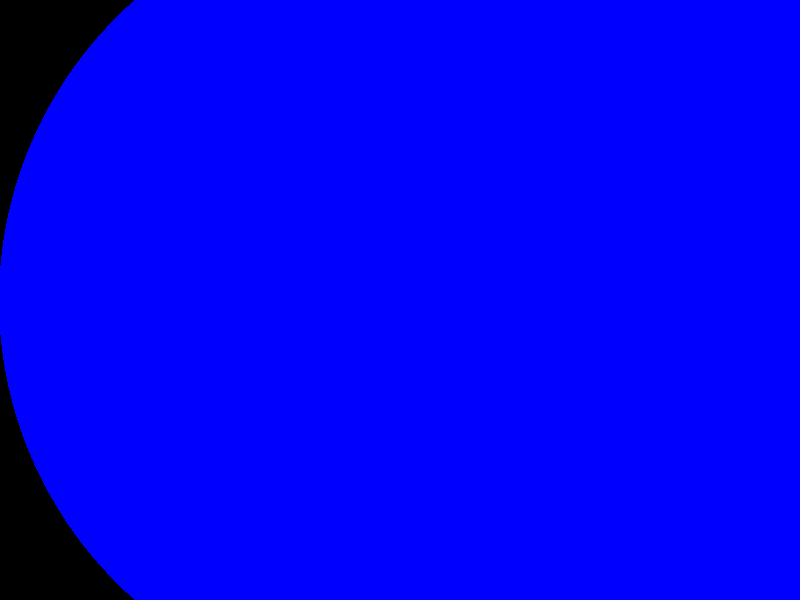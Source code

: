 #include "colors.inc"

camera{
	location <0, 2, -3>
	look_at 0
}

blob{
	sphere{
		<1,0,0>, 2
		strength 1.5
		texture{
			pigment{colour Blue}
		}
	}
	sphere{
		0, 2
		strength 2
		texture{
			pigment{colour Blue}
		}
	}
}  

sphere{
	<1,0,0>, 2
	texture{
		pigment{colour Blue transmit .75}
	}
}
sphere{
	0, 2
	texture{
		pigment{colour Blue transmit .75}
	}
}
light_source { <2, 4, -3> color White}
